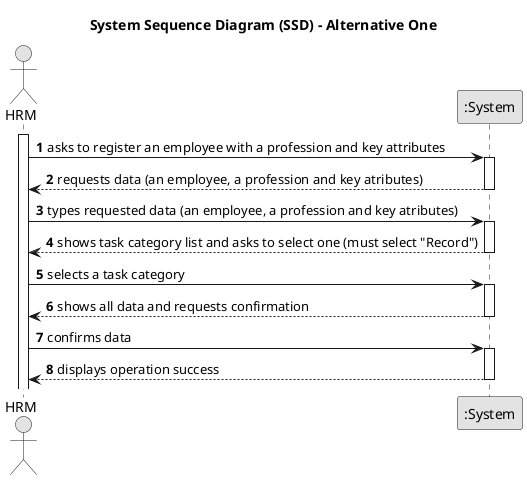 @startuml
skinparam monochrome true
skinparam packageStyle rectangle
skinparam shadowing false

title System Sequence Diagram (SSD) - Alternative One

autonumber

actor "HRM" as HRM
participant ":System" as System

activate HRM

    HRM -> System : asks to register an employee with a profession and key attributes

    activate System

        System --> HRM : requests data (an employee, a profession and key atributes)
    deactivate System

    HRM -> System : types requested data (an employee, a profession and key atributes)
    activate System

        System --> HRM : shows task category list and asks to select one (must select "Record")
    deactivate System

    HRM -> System : selects a task category
    activate System

        System --> HRM : shows all data and requests confirmation
    deactivate System

    HRM -> System : confirms data
    activate System

        System --> HRM : displays operation success
    deactivate System

@enduml
